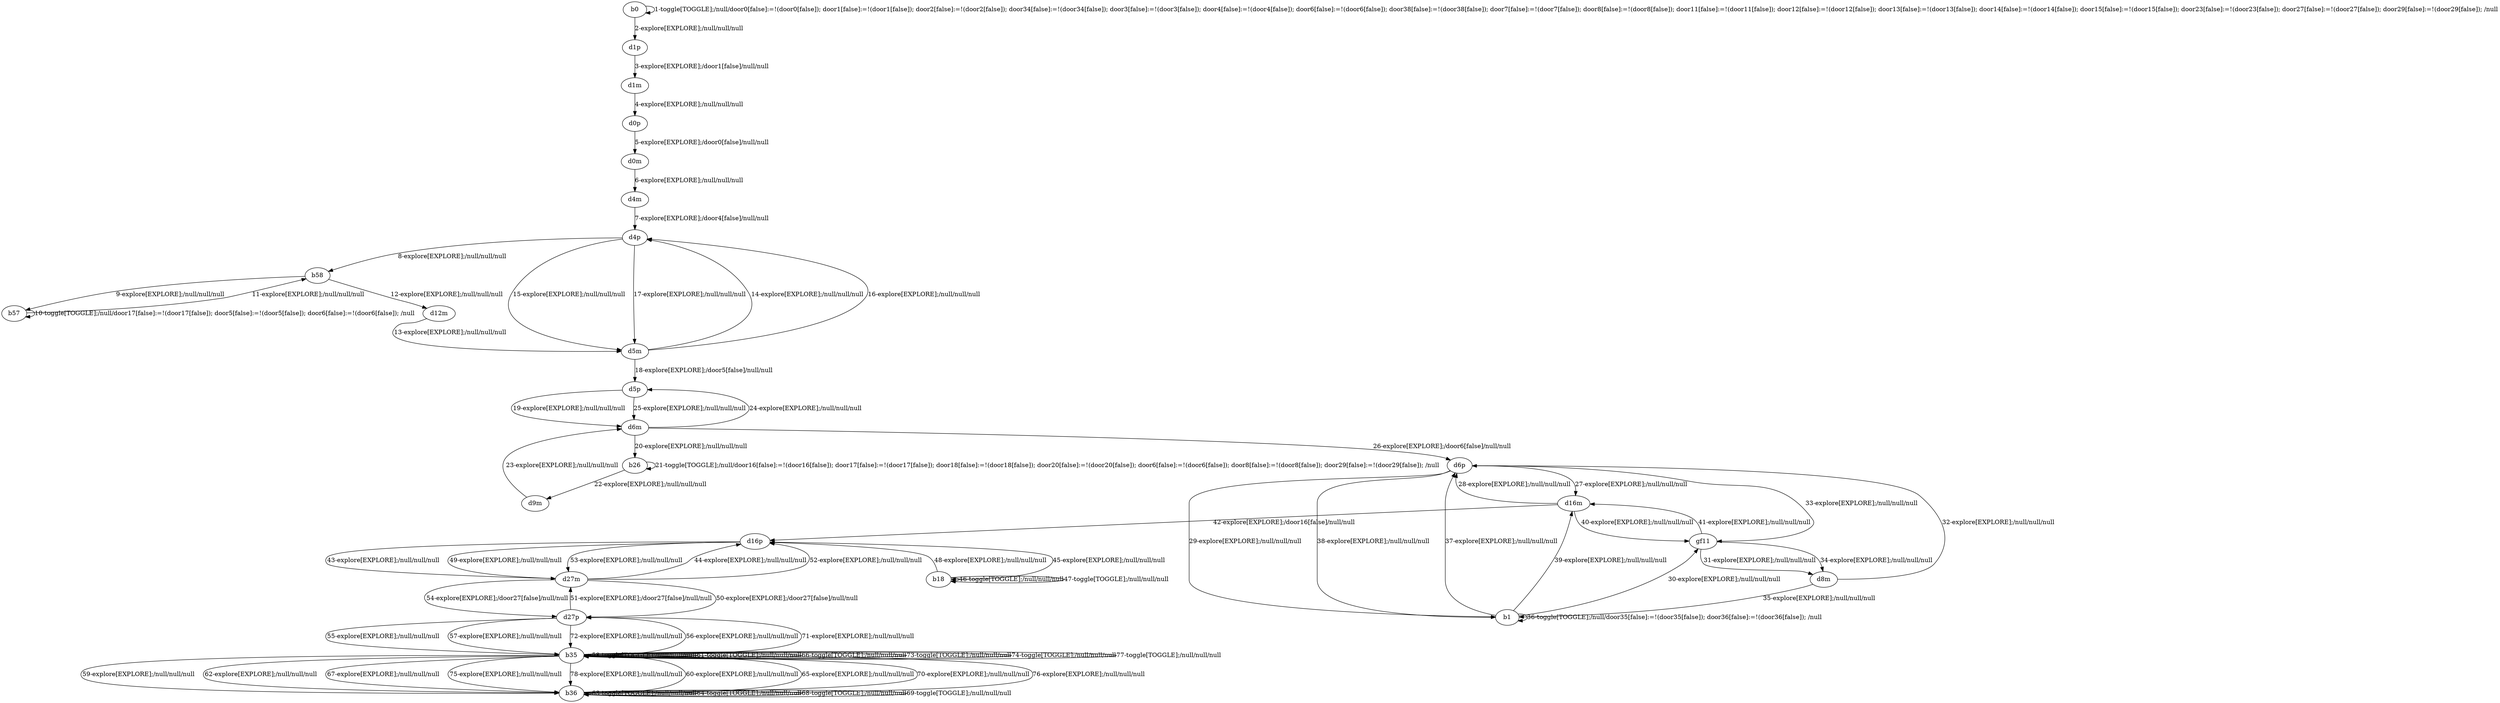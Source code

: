 # Total number of goals covered by this test: 11
# d27p --> b35
# b36 --> b35
# d27m --> d27p
# b35 --> b36
# b18 --> b18
# b36 --> b36
# b35 --> d27p
# b18 --> d16p
# d27p --> d27m
# d27m --> d16p
# b35 --> b35

digraph g {
"b0" -> "b0" [label = "1-toggle[TOGGLE];/null/door0[false]:=!(door0[false]); door1[false]:=!(door1[false]); door2[false]:=!(door2[false]); door34[false]:=!(door34[false]); door3[false]:=!(door3[false]); door4[false]:=!(door4[false]); door6[false]:=!(door6[false]); door38[false]:=!(door38[false]); door7[false]:=!(door7[false]); door8[false]:=!(door8[false]); door11[false]:=!(door11[false]); door12[false]:=!(door12[false]); door13[false]:=!(door13[false]); door14[false]:=!(door14[false]); door15[false]:=!(door15[false]); door23[false]:=!(door23[false]); door27[false]:=!(door27[false]); door29[false]:=!(door29[false]); /null"];
"b0" -> "d1p" [label = "2-explore[EXPLORE];/null/null/null"];
"d1p" -> "d1m" [label = "3-explore[EXPLORE];/door1[false]/null/null"];
"d1m" -> "d0p" [label = "4-explore[EXPLORE];/null/null/null"];
"d0p" -> "d0m" [label = "5-explore[EXPLORE];/door0[false]/null/null"];
"d0m" -> "d4m" [label = "6-explore[EXPLORE];/null/null/null"];
"d4m" -> "d4p" [label = "7-explore[EXPLORE];/door4[false]/null/null"];
"d4p" -> "b58" [label = "8-explore[EXPLORE];/null/null/null"];
"b58" -> "b57" [label = "9-explore[EXPLORE];/null/null/null"];
"b57" -> "b57" [label = "10-toggle[TOGGLE];/null/door17[false]:=!(door17[false]); door5[false]:=!(door5[false]); door6[false]:=!(door6[false]); /null"];
"b57" -> "b58" [label = "11-explore[EXPLORE];/null/null/null"];
"b58" -> "d12m" [label = "12-explore[EXPLORE];/null/null/null"];
"d12m" -> "d5m" [label = "13-explore[EXPLORE];/null/null/null"];
"d5m" -> "d4p" [label = "14-explore[EXPLORE];/null/null/null"];
"d4p" -> "d5m" [label = "15-explore[EXPLORE];/null/null/null"];
"d5m" -> "d4p" [label = "16-explore[EXPLORE];/null/null/null"];
"d4p" -> "d5m" [label = "17-explore[EXPLORE];/null/null/null"];
"d5m" -> "d5p" [label = "18-explore[EXPLORE];/door5[false]/null/null"];
"d5p" -> "d6m" [label = "19-explore[EXPLORE];/null/null/null"];
"d6m" -> "b26" [label = "20-explore[EXPLORE];/null/null/null"];
"b26" -> "b26" [label = "21-toggle[TOGGLE];/null/door16[false]:=!(door16[false]); door17[false]:=!(door17[false]); door18[false]:=!(door18[false]); door20[false]:=!(door20[false]); door6[false]:=!(door6[false]); door8[false]:=!(door8[false]); door29[false]:=!(door29[false]); /null"];
"b26" -> "d9m" [label = "22-explore[EXPLORE];/null/null/null"];
"d9m" -> "d6m" [label = "23-explore[EXPLORE];/null/null/null"];
"d6m" -> "d5p" [label = "24-explore[EXPLORE];/null/null/null"];
"d5p" -> "d6m" [label = "25-explore[EXPLORE];/null/null/null"];
"d6m" -> "d6p" [label = "26-explore[EXPLORE];/door6[false]/null/null"];
"d6p" -> "d16m" [label = "27-explore[EXPLORE];/null/null/null"];
"d16m" -> "d6p" [label = "28-explore[EXPLORE];/null/null/null"];
"d6p" -> "b1" [label = "29-explore[EXPLORE];/null/null/null"];
"b1" -> "gf11" [label = "30-explore[EXPLORE];/null/null/null"];
"gf11" -> "d8m" [label = "31-explore[EXPLORE];/null/null/null"];
"d8m" -> "d6p" [label = "32-explore[EXPLORE];/null/null/null"];
"d6p" -> "gf11" [label = "33-explore[EXPLORE];/null/null/null"];
"gf11" -> "d8m" [label = "34-explore[EXPLORE];/null/null/null"];
"d8m" -> "b1" [label = "35-explore[EXPLORE];/null/null/null"];
"b1" -> "b1" [label = "36-toggle[TOGGLE];/null/door35[false]:=!(door35[false]); door36[false]:=!(door36[false]); /null"];
"b1" -> "d6p" [label = "37-explore[EXPLORE];/null/null/null"];
"d6p" -> "b1" [label = "38-explore[EXPLORE];/null/null/null"];
"b1" -> "d16m" [label = "39-explore[EXPLORE];/null/null/null"];
"d16m" -> "gf11" [label = "40-explore[EXPLORE];/null/null/null"];
"gf11" -> "d16m" [label = "41-explore[EXPLORE];/null/null/null"];
"d16m" -> "d16p" [label = "42-explore[EXPLORE];/door16[false]/null/null"];
"d16p" -> "d27m" [label = "43-explore[EXPLORE];/null/null/null"];
"d27m" -> "d16p" [label = "44-explore[EXPLORE];/null/null/null"];
"d16p" -> "b18" [label = "45-explore[EXPLORE];/null/null/null"];
"b18" -> "b18" [label = "46-toggle[TOGGLE];/null/null/null"];
"b18" -> "b18" [label = "47-toggle[TOGGLE];/null/null/null"];
"b18" -> "d16p" [label = "48-explore[EXPLORE];/null/null/null"];
"d16p" -> "d27m" [label = "49-explore[EXPLORE];/null/null/null"];
"d27m" -> "d27p" [label = "50-explore[EXPLORE];/door27[false]/null/null"];
"d27p" -> "d27m" [label = "51-explore[EXPLORE];/door27[false]/null/null"];
"d27m" -> "d16p" [label = "52-explore[EXPLORE];/null/null/null"];
"d16p" -> "d27m" [label = "53-explore[EXPLORE];/null/null/null"];
"d27m" -> "d27p" [label = "54-explore[EXPLORE];/door27[false]/null/null"];
"d27p" -> "b35" [label = "55-explore[EXPLORE];/null/null/null"];
"b35" -> "d27p" [label = "56-explore[EXPLORE];/null/null/null"];
"d27p" -> "b35" [label = "57-explore[EXPLORE];/null/null/null"];
"b35" -> "b35" [label = "58-toggle[TOGGLE];/null/null/null"];
"b35" -> "b36" [label = "59-explore[EXPLORE];/null/null/null"];
"b36" -> "b35" [label = "60-explore[EXPLORE];/null/null/null"];
"b35" -> "b35" [label = "61-toggle[TOGGLE];/null/null/null"];
"b35" -> "b36" [label = "62-explore[EXPLORE];/null/null/null"];
"b36" -> "b36" [label = "63-toggle[TOGGLE];/null/null/null"];
"b36" -> "b36" [label = "64-toggle[TOGGLE];/null/null/null"];
"b36" -> "b35" [label = "65-explore[EXPLORE];/null/null/null"];
"b35" -> "b35" [label = "66-toggle[TOGGLE];/null/null/null"];
"b35" -> "b36" [label = "67-explore[EXPLORE];/null/null/null"];
"b36" -> "b36" [label = "68-toggle[TOGGLE];/null/null/null"];
"b36" -> "b36" [label = "69-toggle[TOGGLE];/null/null/null"];
"b36" -> "b35" [label = "70-explore[EXPLORE];/null/null/null"];
"b35" -> "d27p" [label = "71-explore[EXPLORE];/null/null/null"];
"d27p" -> "b35" [label = "72-explore[EXPLORE];/null/null/null"];
"b35" -> "b35" [label = "73-toggle[TOGGLE];/null/null/null"];
"b35" -> "b35" [label = "74-toggle[TOGGLE];/null/null/null"];
"b35" -> "b36" [label = "75-explore[EXPLORE];/null/null/null"];
"b36" -> "b35" [label = "76-explore[EXPLORE];/null/null/null"];
"b35" -> "b35" [label = "77-toggle[TOGGLE];/null/null/null"];
"b35" -> "b36" [label = "78-explore[EXPLORE];/null/null/null"];
}